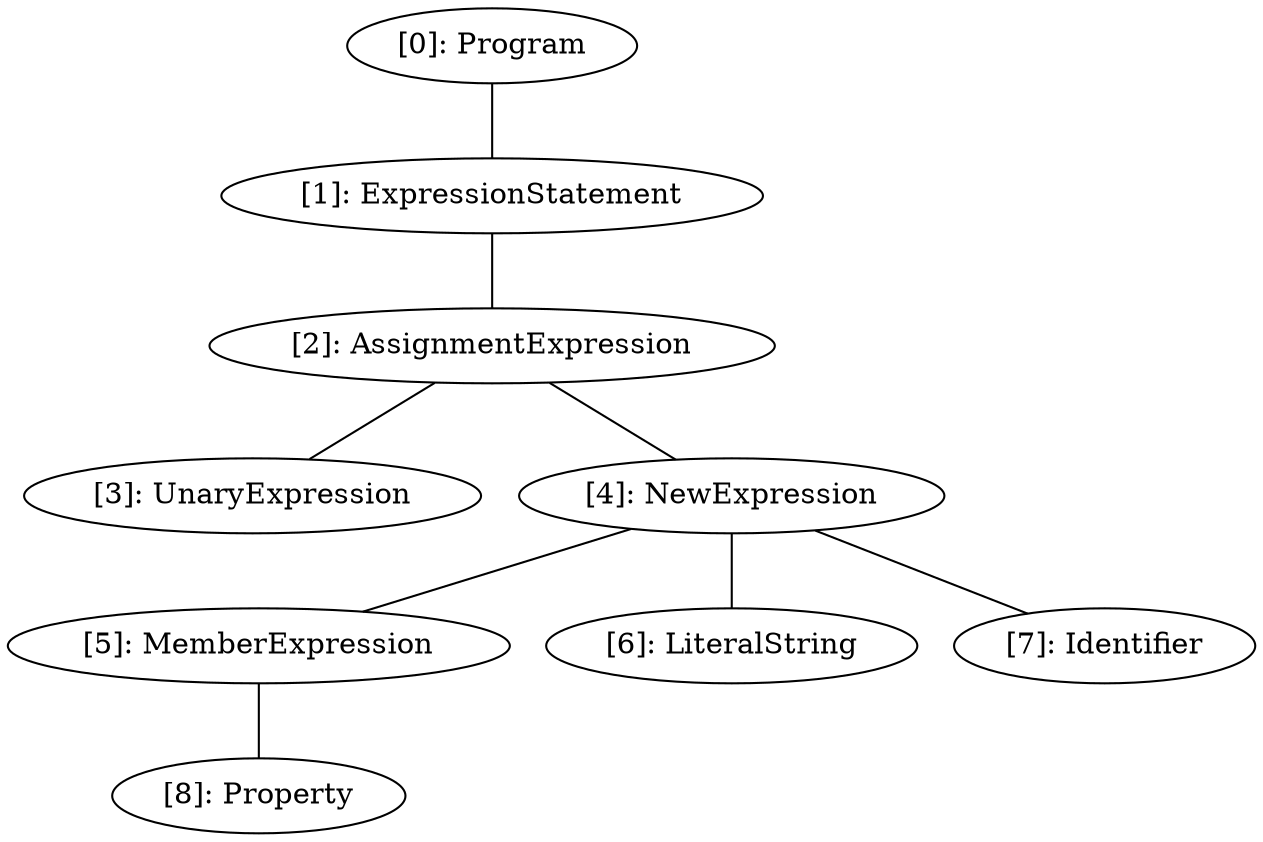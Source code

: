// Result
graph {
	0 [label="[0]: Program"]
	1 [label="[1]: ExpressionStatement"]
	2 [label="[2]: AssignmentExpression"]
	3 [label="[3]: UnaryExpression"]
	4 [label="[4]: NewExpression"]
	5 [label="[5]: MemberExpression"]
	6 [label="[6]: LiteralString"]
	7 [label="[7]: Identifier"]
	8 [label="[8]: Property"]
	0 -- 1
	1 -- 2
	2 -- 3
	2 -- 4
	4 -- 5
	4 -- 6
	4 -- 7
	5 -- 8
}

